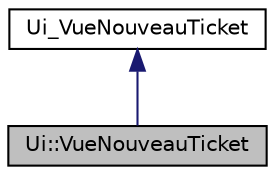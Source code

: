 digraph "Ui::VueNouveauTicket"
{
 // LATEX_PDF_SIZE
  edge [fontname="Helvetica",fontsize="10",labelfontname="Helvetica",labelfontsize="10"];
  node [fontname="Helvetica",fontsize="10",shape=record];
  Node1 [label="Ui::VueNouveauTicket",height=0.2,width=0.4,color="black", fillcolor="grey75", style="filled", fontcolor="black",tooltip=" "];
  Node2 -> Node1 [dir="back",color="midnightblue",fontsize="10",style="solid",fontname="Helvetica"];
  Node2 [label="Ui_VueNouveauTicket",height=0.2,width=0.4,color="black", fillcolor="white", style="filled",URL="$classUi__VueNouveauTicket.html",tooltip=" "];
}
